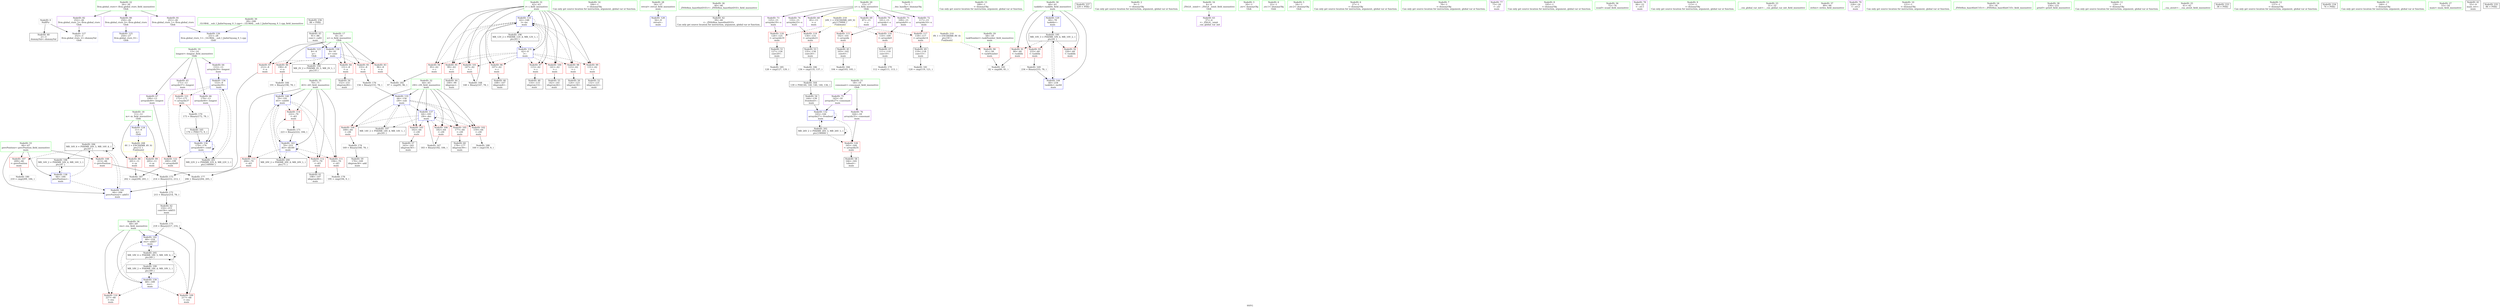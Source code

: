 digraph "SVFG" {
	label="SVFG";

	Node0x56275590d4e0 [shape=record,color=grey,label="{NodeID: 0\nNullPtr}"];
	Node0x56275590d4e0 -> Node0x562755926800[style=solid];
	Node0x56275590d4e0 -> Node0x56275592d0a0[style=solid];
	Node0x562755930dc0 [shape=record,color=grey,label="{NodeID: 180\n210 = cmp(209, 184, )\n}"];
	Node0x562755926fb0 [shape=record,color=red,label="{NodeID: 97\n115\<--62\n\<--i\nmain\n}"];
	Node0x562755926fb0 -> Node0x562755927f00[style=solid];
	Node0x56275590e170 [shape=record,color=green,label="{NodeID: 14\n184\<--1\n\<--dummyObj\nCan only get source location for instruction, argument, global var or function.}"];
	Node0x56275592b4a0 [shape=record,color=black,label="{NodeID: 194\nMR_2V_2 = PHI(MR_2V_3, MR_2V_1, )\npts\{10 \}\n}"];
	Node0x56275592b4a0 -> Node0x56275592d340[style=dashed];
	Node0x562755927b10 [shape=record,color=red,label="{NodeID: 111\n194\<--70\n\<--i43\nmain\n}"];
	Node0x562755927b10 -> Node0x562755930ac0[style=solid];
	Node0x562755925d80 [shape=record,color=green,label="{NodeID: 28\n56\<--57\nretval\<--retval_field_insensitive\nmain\n}"];
	Node0x562755925d80 -> Node0x56275592d1a0[style=solid];
	Node0x56275593f060 [shape=record,color=yellow,style=double,label="{NodeID: 208\n4V_1 = ENCHI(MR_4V_0)\npts\{12 \}\nFun[main]}"];
	Node0x56275593f060 -> Node0x56275592a010[style=dashed];
	Node0x56275593f060 -> Node0x56275592a0e0[style=dashed];
	Node0x56275592cea0 [shape=record,color=blue,label="{NodeID: 125\n250\<--27\nllvm.global_ctors_0\<--\nGlob }"];
	Node0x5627559269d0 [shape=record,color=black,label="{NodeID: 42\n39\<--40\n\<--_ZNSt8ios_base4InitD1Ev\nCan only get source location for instruction, argument, global var or function.}"];
	Node0x56275592da90 [shape=record,color=blue,label="{NodeID: 139\n68\<--189\nres\<--\nmain\n}"];
	Node0x56275592da90 -> Node0x562755927970[style=dashed];
	Node0x56275592da90 -> Node0x562755927a40[style=dashed];
	Node0x56275592da90 -> Node0x56275592dd00[style=dashed];
	Node0x56275592da90 -> Node0x56275593bd40[style=dashed];
	Node0x56275592da90 -> Node0x56275593db40[style=dashed];
	Node0x562755928580 [shape=record,color=black,label="{NodeID: 56\n152\<--151\nidxprom28\<--\nmain\n}"];
	Node0x5627559498a0 [shape=record,color=black,label="{NodeID: 236\n88 = PHI()\n}"];
	Node0x5627559498a0 -> Node0x562755926ad0[style=solid];
	Node0x5627559290e0 [shape=record,color=purple,label="{NodeID: 70\n101\<--15\narrayidx\<--s\nmain\n}"];
	Node0x5627559290e0 -> Node0x562755927e50[style=solid];
	Node0x56275592fa40 [shape=record,color=grey,label="{NodeID: 167\n183 = Binary(182, 184, )\n}"];
	Node0x56275592fa40 -> Node0x56275592d8f0[style=solid];
	Node0x562755929cd0 [shape=record,color=red,label="{NodeID: 84\n151\<--8\n\<--n\nmain\n}"];
	Node0x562755929cd0 -> Node0x562755928580[style=solid];
	Node0x56275590de10 [shape=record,color=green,label="{NodeID: 1\n7\<--1\n__dso_handle\<--dummyObj\nGlob }"];
	Node0x562755930f40 [shape=record,color=grey,label="{NodeID: 181\n120 = cmp(119, 121, )\n}"];
	Node0x562755927080 [shape=record,color=red,label="{NodeID: 98\n123\<--62\n\<--i\nmain\n}"];
	Node0x562755927080 -> Node0x5627559280a0[style=solid];
	Node0x56275590e240 [shape=record,color=green,label="{NodeID: 15\n189\<--1\n\<--dummyObj\nCan only get source location for instruction, argument, global var or function.}"];
	Node0x56275592b590 [shape=record,color=black,label="{NodeID: 195\nMR_10V_3 = PHI(MR_10V_4, MR_10V_2, )\npts\{61 \}\n}"];
	Node0x56275592b590 -> Node0x56275592a280[style=dashed];
	Node0x56275592b590 -> Node0x56275592a350[style=dashed];
	Node0x56275592b590 -> Node0x56275592a420[style=dashed];
	Node0x56275592b590 -> Node0x56275592dea0[style=dashed];
	Node0x562755927be0 [shape=record,color=red,label="{NodeID: 112\n197\<--70\n\<--i43\nmain\n}"];
	Node0x562755927be0 -> Node0x562755928990[style=solid];
	Node0x562755925e50 [shape=record,color=green,label="{NodeID: 29\n58\<--59\ntaskNumber\<--taskNumber_field_insensitive\nmain\n}"];
	Node0x562755925e50 -> Node0x56275592a1b0[style=solid];
	Node0x56275592cfa0 [shape=record,color=blue,label="{NodeID: 126\n251\<--28\nllvm.global_ctors_1\<--_GLOBAL__sub_I_JialinOuyang_0_1.cpp\nGlob }"];
	Node0x562755926ad0 [shape=record,color=black,label="{NodeID: 43\n91\<--88\nconv\<--call2\nmain\n}"];
	Node0x562755926ad0 -> Node0x56275592d340[style=solid];
	Node0x56275592db60 [shape=record,color=blue,label="{NodeID: 140\n70\<--191\ni43\<--sub44\nmain\n}"];
	Node0x56275592db60 -> Node0x562755927b10[style=dashed];
	Node0x56275592db60 -> Node0x562755927be0[style=dashed];
	Node0x56275592db60 -> Node0x562755927cb0[style=dashed];
	Node0x56275592db60 -> Node0x562755927d80[style=dashed];
	Node0x56275592db60 -> Node0x56275592ddd0[style=dashed];
	Node0x56275592db60 -> Node0x56275593c240[style=dashed];
	Node0x562755928650 [shape=record,color=black,label="{NodeID: 57\n163\<--162\nidxprom34\<--\nmain\n}"];
	Node0x562755949a00 [shape=record,color=black,label="{NodeID: 237\n229 = PHI()\n}"];
	Node0x5627559291b0 [shape=record,color=purple,label="{NodeID: 71\n109\<--15\narrayidx9\<--s\nmain\n}"];
	Node0x5627559291b0 -> Node0x56275592c6f0[style=solid];
	Node0x56275592fbc0 [shape=record,color=grey,label="{NodeID: 168\n148 = Binary(147, 78, )\n}"];
	Node0x56275592fbc0 -> Node0x56275592d5b0[style=solid];
	Node0x562755929da0 [shape=record,color=red,label="{NodeID: 85\n155\<--8\n\<--n\nmain\n}"];
	Node0x562755929da0 -> Node0x5627559307c0[style=solid];
	Node0x56275590c5f0 [shape=record,color=green,label="{NodeID: 2\n9\<--1\n\<--dummyObj\nCan only get source location for instruction, argument, global var or function.}"];
	Node0x5627559310c0 [shape=record,color=grey,label="{NodeID: 182\n97 = cmp(95, 96, )\n}"];
	Node0x562755927150 [shape=record,color=red,label="{NodeID: 99\n131\<--62\n\<--i\nmain\n}"];
	Node0x562755927150 -> Node0x562755928240[style=solid];
	Node0x56275590e310 [shape=record,color=green,label="{NodeID: 16\n4\<--6\n_ZStL8__ioinit\<--_ZStL8__ioinit_field_insensitive\nGlob }"];
	Node0x56275590e310 -> Node0x562755928b30[style=solid];
	Node0x56275593ae40 [shape=record,color=black,label="{NodeID: 196\nMR_12V_2 = PHI(MR_12V_4, MR_12V_1, )\npts\{63 \}\n}"];
	Node0x56275593ae40 -> Node0x56275592d410[style=dashed];
	Node0x562755927cb0 [shape=record,color=red,label="{NodeID: 113\n204\<--70\n\<--i43\nmain\n}"];
	Node0x562755927cb0 -> Node0x562755930940[style=solid];
	Node0x562755925f20 [shape=record,color=green,label="{NodeID: 30\n60\<--61\ntaskIdx\<--taskIdx_field_insensitive\nmain\n}"];
	Node0x562755925f20 -> Node0x56275592a280[style=solid];
	Node0x562755925f20 -> Node0x56275592a350[style=solid];
	Node0x562755925f20 -> Node0x56275592a420[style=solid];
	Node0x562755925f20 -> Node0x56275592d270[style=solid];
	Node0x562755925f20 -> Node0x56275592dea0[style=solid];
	Node0x56275593f220 [shape=record,color=yellow,style=double,label="{NodeID: 210\n8V_1 = ENCHI(MR_8V_0)\npts\{59 \}\nFun[main]}"];
	Node0x56275593f220 -> Node0x56275592a1b0[style=dashed];
	Node0x56275592d0a0 [shape=record,color=blue, style = dotted,label="{NodeID: 127\n252\<--3\nllvm.global_ctors_2\<--dummyVal\nGlob }"];
	Node0x562755926ba0 [shape=record,color=black,label="{NodeID: 44\n100\<--99\nidxprom\<--\nmain\n}"];
	Node0x56275592dc30 [shape=record,color=blue,label="{NodeID: 141\n66\<--206\nprevPosition\<--add51\nmain\n}"];
	Node0x56275592dc30 -> Node0x56275593e040[style=dashed];
	Node0x562755928720 [shape=record,color=black,label="{NodeID: 58\n166\<--165\ntobool\<--\nmain\n}"];
	Node0x562755929280 [shape=record,color=purple,label="{NodeID: 72\n117\<--15\narrayidx14\<--s\nmain\n}"];
	Node0x562755929280 -> Node0x56275592c7c0[style=solid];
	Node0x56275592fd40 [shape=record,color=grey,label="{NodeID: 169\n234 = Binary(233, 78, )\n}"];
	Node0x56275592fd40 -> Node0x56275592dea0[style=solid];
	Node0x562755929e70 [shape=record,color=red,label="{NodeID: 86\n190\<--8\n\<--n\nmain\n}"];
	Node0x562755929e70 -> Node0x56275592f8c0[style=solid];
	Node0x56275590dc30 [shape=record,color=green,label="{NodeID: 3\n20\<--1\n.str\<--dummyObj\nGlob }"];
	Node0x562755931240 [shape=record,color=grey,label="{NodeID: 183\n82 = cmp(80, 81, )\n}"];
	Node0x562755927220 [shape=record,color=red,label="{NodeID: 100\n141\<--62\n\<--i\nmain\n}"];
	Node0x562755927220 -> Node0x5627559284b0[style=solid];
	Node0x56275590e3e0 [shape=record,color=green,label="{NodeID: 17\n8\<--10\nn\<--n_field_insensitive\nGlob }"];
	Node0x56275590e3e0 -> Node0x562755929c00[style=solid];
	Node0x56275590e3e0 -> Node0x562755929cd0[style=solid];
	Node0x56275590e3e0 -> Node0x562755929da0[style=solid];
	Node0x56275590e3e0 -> Node0x562755929e70[style=solid];
	Node0x56275590e3e0 -> Node0x562755929f40[style=solid];
	Node0x56275590e3e0 -> Node0x56275592cca0[style=solid];
	Node0x56275590e3e0 -> Node0x56275592d340[style=solid];
	Node0x56275593b340 [shape=record,color=black,label="{NodeID: 197\nMR_14V_2 = PHI(MR_14V_4, MR_14V_1, )\npts\{65 \}\n}"];
	Node0x56275593b340 -> Node0x56275592d750[style=dashed];
	Node0x562755927d80 [shape=record,color=red,label="{NodeID: 114\n222\<--70\n\<--i43\nmain\n}"];
	Node0x562755927d80 -> Node0x562755930040[style=solid];
	Node0x562755925ff0 [shape=record,color=green,label="{NodeID: 31\n62\<--63\ni\<--i_field_insensitive\nmain\n}"];
	Node0x562755925ff0 -> Node0x56275592a4f0[style=solid];
	Node0x562755925ff0 -> Node0x56275592a5c0[style=solid];
	Node0x562755925ff0 -> Node0x562755926ee0[style=solid];
	Node0x562755925ff0 -> Node0x562755926fb0[style=solid];
	Node0x562755925ff0 -> Node0x562755927080[style=solid];
	Node0x562755925ff0 -> Node0x562755927150[style=solid];
	Node0x562755925ff0 -> Node0x562755927220[style=solid];
	Node0x562755925ff0 -> Node0x5627559272f0[style=solid];
	Node0x562755925ff0 -> Node0x56275592d410[style=solid];
	Node0x562755925ff0 -> Node0x56275592d5b0[style=solid];
	Node0x56275592d1a0 [shape=record,color=blue,label="{NodeID: 128\n56\<--9\nretval\<--\nmain\n}"];
	Node0x562755926c70 [shape=record,color=black,label="{NodeID: 45\n103\<--102\nconv6\<--\nmain\n}"];
	Node0x562755926c70 -> Node0x5627559313c0[style=solid];
	Node0x56275592dd00 [shape=record,color=blue,label="{NodeID: 142\n68\<--218\nres\<--add57\nmain\n}"];
	Node0x56275592dd00 -> Node0x56275593db40[style=dashed];
	Node0x5627559287f0 [shape=record,color=black,label="{NodeID: 59\n170\<--169\nidxprom36\<--add\nmain\n}"];
	Node0x562755929350 [shape=record,color=purple,label="{NodeID: 73\n125\<--15\narrayidx19\<--s\nmain\n}"];
	Node0x562755929350 -> Node0x56275592c890[style=solid];
	Node0x56275592fec0 [shape=record,color=grey,label="{NodeID: 170\n173 = Binary(172, 78, )\n}"];
	Node0x56275592fec0 -> Node0x56275592f320[style=solid];
	Node0x562755929f40 [shape=record,color=red,label="{NodeID: 87\n212\<--8\n\<--n\nmain\n}"];
	Node0x562755929f40 -> Node0x562755930340[style=solid];
	Node0x56275590d7c0 [shape=record,color=green,label="{NodeID: 4\n22\<--1\n.str.1\<--dummyObj\nGlob }"];
	Node0x5627559313c0 [shape=record,color=grey,label="{NodeID: 184\n104 = cmp(103, 105, )\n}"];
	Node0x5627559272f0 [shape=record,color=red,label="{NodeID: 101\n147\<--62\n\<--i\nmain\n}"];
	Node0x5627559272f0 -> Node0x56275592fbc0[style=solid];
	Node0x56275590e4b0 [shape=record,color=green,label="{NodeID: 18\n11\<--12\nm\<--m_field_insensitive\nGlob }"];
	Node0x56275590e4b0 -> Node0x56275592a010[style=solid];
	Node0x56275590e4b0 -> Node0x56275592a0e0[style=solid];
	Node0x56275590e4b0 -> Node0x56275592cda0[style=solid];
	Node0x56275593b840 [shape=record,color=black,label="{NodeID: 198\nMR_16V_2 = PHI(MR_16V_4, MR_16V_1, )\npts\{67 \}\n}"];
	Node0x56275593b840 -> Node0x56275592d9c0[style=dashed];
	Node0x562755927e50 [shape=record,color=red,label="{NodeID: 115\n102\<--101\n\<--arrayidx\nmain\n}"];
	Node0x562755927e50 -> Node0x562755926c70[style=solid];
	Node0x5627559260c0 [shape=record,color=green,label="{NodeID: 32\n64\<--65\ni30\<--i30_field_insensitive\nmain\n}"];
	Node0x5627559260c0 -> Node0x5627559273c0[style=solid];
	Node0x5627559260c0 -> Node0x562755927490[style=solid];
	Node0x5627559260c0 -> Node0x562755927560[style=solid];
	Node0x5627559260c0 -> Node0x562755927630[style=solid];
	Node0x5627559260c0 -> Node0x562755927700[style=solid];
	Node0x5627559260c0 -> Node0x56275592d750[style=solid];
	Node0x5627559260c0 -> Node0x56275592d8f0[style=solid];
	Node0x56275592d270 [shape=record,color=blue,label="{NodeID: 129\n60\<--78\ntaskIdx\<--\nmain\n}"];
	Node0x56275592d270 -> Node0x56275592b590[style=dashed];
	Node0x562755926d40 [shape=record,color=black,label="{NodeID: 46\n108\<--107\nidxprom8\<--\nmain\n}"];
	Node0x56275592ddd0 [shape=record,color=blue,label="{NodeID: 143\n70\<--223\ni43\<--dec60\nmain\n}"];
	Node0x56275592ddd0 -> Node0x562755927b10[style=dashed];
	Node0x56275592ddd0 -> Node0x562755927be0[style=dashed];
	Node0x56275592ddd0 -> Node0x562755927cb0[style=dashed];
	Node0x56275592ddd0 -> Node0x562755927d80[style=dashed];
	Node0x56275592ddd0 -> Node0x56275592ddd0[style=dashed];
	Node0x56275592ddd0 -> Node0x56275593c240[style=dashed];
	Node0x5627559288c0 [shape=record,color=black,label="{NodeID: 60\n178\<--177\nidxprom39\<--\nmain\n}"];
	Node0x562755929420 [shape=record,color=purple,label="{NodeID: 74\n133\<--15\narrayidx23\<--s\nmain\n}"];
	Node0x562755929420 -> Node0x56275592c960[style=solid];
	Node0x562755930040 [shape=record,color=grey,label="{NodeID: 171\n223 = Binary(222, 184, )\n}"];
	Node0x562755930040 -> Node0x56275592ddd0[style=solid];
	Node0x56275592a010 [shape=record,color=red,label="{NodeID: 88\n201\<--11\n\<--m\nmain\n}"];
	Node0x56275592a010 -> Node0x562755931840[style=solid];
	Node0x56275590ef50 [shape=record,color=green,label="{NodeID: 5\n24\<--1\n.str.2\<--dummyObj\nGlob }"];
	Node0x562755931540 [shape=record,color=grey,label="{NodeID: 185\n128 = cmp(127, 129, )\n}"];
	Node0x5627559273c0 [shape=record,color=red,label="{NodeID: 102\n159\<--64\n\<--i30\nmain\n}"];
	Node0x5627559273c0 -> Node0x5627559319c0[style=solid];
	Node0x56275590e580 [shape=record,color=green,label="{NodeID: 19\n13\<--14\nlongest\<--longest_field_insensitive\nGlob }"];
	Node0x56275590e580 -> Node0x562755928c00[style=solid];
	Node0x56275590e580 -> Node0x562755928cd0[style=solid];
	Node0x56275590e580 -> Node0x562755928da0[style=solid];
	Node0x56275590e580 -> Node0x562755928e70[style=solid];
	Node0x56275593bd40 [shape=record,color=black,label="{NodeID: 199\nMR_18V_2 = PHI(MR_18V_4, MR_18V_1, )\npts\{69 \}\n}"];
	Node0x56275593bd40 -> Node0x56275592da90[style=dashed];
	Node0x56275592c6f0 [shape=record,color=red,label="{NodeID: 116\n110\<--109\n\<--arrayidx9\nmain\n}"];
	Node0x56275592c6f0 -> Node0x562755926e10[style=solid];
	Node0x562755926190 [shape=record,color=green,label="{NodeID: 33\n66\<--67\nprevPosition\<--prevPosition_field_insensitive\nmain\n}"];
	Node0x562755926190 -> Node0x5627559277d0[style=solid];
	Node0x562755926190 -> Node0x5627559278a0[style=solid];
	Node0x562755926190 -> Node0x56275592d9c0[style=solid];
	Node0x562755926190 -> Node0x56275592dc30[style=solid];
	Node0x56275592d340 [shape=record,color=blue,label="{NodeID: 130\n8\<--91\nn\<--conv\nmain\n}"];
	Node0x56275592d340 -> Node0x562755929c00[style=dashed];
	Node0x56275592d340 -> Node0x562755929cd0[style=dashed];
	Node0x56275592d340 -> Node0x562755929da0[style=dashed];
	Node0x56275592d340 -> Node0x562755929e70[style=dashed];
	Node0x56275592d340 -> Node0x562755929f40[style=dashed];
	Node0x56275592d340 -> Node0x56275592b4a0[style=dashed];
	Node0x562755926e10 [shape=record,color=black,label="{NodeID: 47\n111\<--110\nconv10\<--\nmain\n}"];
	Node0x562755926e10 -> Node0x562755930c40[style=solid];
	Node0x56275592dea0 [shape=record,color=blue,label="{NodeID: 144\n60\<--234\ntaskIdx\<--inc64\nmain\n}"];
	Node0x56275592dea0 -> Node0x56275592b590[style=dashed];
	Node0x562755928990 [shape=record,color=black,label="{NodeID: 61\n198\<--197\nidxprom48\<--\nmain\n}"];
	Node0x5627559294f0 [shape=record,color=purple,label="{NodeID: 75\n143\<--18\narrayidx27\<--consonant\nmain\n}"];
	Node0x5627559294f0 -> Node0x56275592d4e0[style=solid];
	Node0x5627559301c0 [shape=record,color=grey,label="{NodeID: 172\n215 = Binary(214, 78, )\n}"];
	Node0x5627559301c0 -> Node0x562755928a60[style=solid];
	Node0x56275592a0e0 [shape=record,color=red,label="{NodeID: 89\n205\<--11\n\<--m\nmain\n}"];
	Node0x56275592a0e0 -> Node0x562755930940[style=solid];
	Node0x56275590efe0 [shape=record,color=green,label="{NodeID: 6\n27\<--1\n\<--dummyObj\nCan only get source location for instruction, argument, global var or function.}"];
	Node0x5627559316c0 [shape=record,color=grey,label="{NodeID: 186\n136 = cmp(135, 137, )\n}"];
	Node0x5627559316c0 -> Node0x5627556f4b50[style=solid];
	Node0x562755927490 [shape=record,color=red,label="{NodeID: 103\n162\<--64\n\<--i30\nmain\n}"];
	Node0x562755927490 -> Node0x562755928650[style=solid];
	Node0x56275590e650 [shape=record,color=green,label="{NodeID: 20\n15\<--17\ns\<--s_field_insensitive\nGlob }"];
	Node0x56275590e650 -> Node0x562755928f40[style=solid];
	Node0x56275590e650 -> Node0x562755929010[style=solid];
	Node0x56275590e650 -> Node0x5627559290e0[style=solid];
	Node0x56275590e650 -> Node0x5627559291b0[style=solid];
	Node0x56275590e650 -> Node0x562755929280[style=solid];
	Node0x56275590e650 -> Node0x562755929350[style=solid];
	Node0x56275590e650 -> Node0x562755929420[style=solid];
	Node0x56275593c240 [shape=record,color=black,label="{NodeID: 200\nMR_20V_2 = PHI(MR_20V_4, MR_20V_1, )\npts\{71 \}\n}"];
	Node0x56275593c240 -> Node0x56275592db60[style=dashed];
	Node0x56275592c7c0 [shape=record,color=red,label="{NodeID: 117\n118\<--117\n\<--arrayidx14\nmain\n}"];
	Node0x56275592c7c0 -> Node0x562755927fd0[style=solid];
	Node0x562755926260 [shape=record,color=green,label="{NodeID: 34\n68\<--69\nres\<--res_field_insensitive\nmain\n}"];
	Node0x562755926260 -> Node0x562755927970[style=solid];
	Node0x562755926260 -> Node0x562755927a40[style=solid];
	Node0x562755926260 -> Node0x56275592da90[style=solid];
	Node0x562755926260 -> Node0x56275592dd00[style=solid];
	Node0x56275592d410 [shape=record,color=blue,label="{NodeID: 131\n62\<--9\ni\<--\nmain\n}"];
	Node0x56275592d410 -> Node0x56275592a4f0[style=dashed];
	Node0x56275592d410 -> Node0x56275592a5c0[style=dashed];
	Node0x56275592d410 -> Node0x562755926ee0[style=dashed];
	Node0x56275592d410 -> Node0x562755926fb0[style=dashed];
	Node0x56275592d410 -> Node0x562755927080[style=dashed];
	Node0x56275592d410 -> Node0x562755927150[style=dashed];
	Node0x56275592d410 -> Node0x562755927220[style=dashed];
	Node0x56275592d410 -> Node0x5627559272f0[style=dashed];
	Node0x56275592d410 -> Node0x56275592d5b0[style=dashed];
	Node0x56275592d410 -> Node0x56275593ae40[style=dashed];
	Node0x562755927f00 [shape=record,color=black,label="{NodeID: 48\n116\<--115\nidxprom13\<--\nmain\n}"];
	Node0x562755928a60 [shape=record,color=black,label="{NodeID: 62\n216\<--215\nconv56\<--add55\nmain\n}"];
	Node0x562755928a60 -> Node0x562755930640[style=solid];
	Node0x5627559295c0 [shape=record,color=purple,label="{NodeID: 76\n164\<--18\narrayidx35\<--consonant\nmain\n}"];
	Node0x5627559295c0 -> Node0x56275592ca30[style=solid];
	Node0x562755930340 [shape=record,color=grey,label="{NodeID: 173\n214 = Binary(212, 213, )\n}"];
	Node0x562755930340 -> Node0x5627559301c0[style=solid];
	Node0x56275592a1b0 [shape=record,color=red,label="{NodeID: 90\n81\<--58\n\<--taskNumber\nmain\n}"];
	Node0x56275592a1b0 -> Node0x562755931240[style=solid];
	Node0x56275590f070 [shape=record,color=green,label="{NodeID: 7\n78\<--1\n\<--dummyObj\nCan only get source location for instruction, argument, global var or function.}"];
	Node0x562755931840 [shape=record,color=grey,label="{NodeID: 187\n202 = cmp(200, 201, )\n}"];
	Node0x562755927560 [shape=record,color=red,label="{NodeID: 104\n168\<--64\n\<--i30\nmain\n}"];
	Node0x562755927560 -> Node0x5627559304c0[style=solid];
	Node0x56275590e720 [shape=record,color=green,label="{NodeID: 21\n18\<--19\nconsonant\<--consonant_field_insensitive\nGlob }"];
	Node0x56275590e720 -> Node0x5627559294f0[style=solid];
	Node0x56275590e720 -> Node0x5627559295c0[style=solid];
	Node0x56275593c740 [shape=record,color=black,label="{NodeID: 201\nMR_22V_2 = PHI(MR_22V_4, MR_22V_1, )\npts\{140000 \}\n}"];
	Node0x56275593c740 -> Node0x56275592d680[style=dashed];
	Node0x56275592c890 [shape=record,color=red,label="{NodeID: 118\n126\<--125\n\<--arrayidx19\nmain\n}"];
	Node0x56275592c890 -> Node0x562755928170[style=solid];
	Node0x562755926330 [shape=record,color=green,label="{NodeID: 35\n70\<--71\ni43\<--i43_field_insensitive\nmain\n}"];
	Node0x562755926330 -> Node0x562755927b10[style=solid];
	Node0x562755926330 -> Node0x562755927be0[style=solid];
	Node0x562755926330 -> Node0x562755927cb0[style=solid];
	Node0x562755926330 -> Node0x562755927d80[style=solid];
	Node0x562755926330 -> Node0x56275592db60[style=solid];
	Node0x562755926330 -> Node0x56275592ddd0[style=solid];
	Node0x56275592d4e0 [shape=record,color=blue,label="{NodeID: 132\n143\<--144\narrayidx27\<--frombool\nmain\n}"];
	Node0x56275592d4e0 -> Node0x56275592ca30[style=dashed];
	Node0x56275592d4e0 -> Node0x56275592d4e0[style=dashed];
	Node0x56275592d4e0 -> Node0x56275593cc40[style=dashed];
	Node0x562755927fd0 [shape=record,color=black,label="{NodeID: 49\n119\<--118\nconv15\<--\nmain\n}"];
	Node0x562755927fd0 -> Node0x562755930f40[style=solid];
	Node0x562755928b30 [shape=record,color=purple,label="{NodeID: 63\n37\<--4\n\<--_ZStL8__ioinit\n__cxx_global_var_init\n}"];
	Node0x562755929690 [shape=record,color=purple,label="{NodeID: 77\n73\<--20\n\<--.str\nmain\n}"];
	Node0x5627559304c0 [shape=record,color=grey,label="{NodeID: 174\n169 = Binary(168, 78, )\n}"];
	Node0x5627559304c0 -> Node0x5627559287f0[style=solid];
	Node0x56275592a280 [shape=record,color=red,label="{NodeID: 91\n80\<--60\n\<--taskIdx\nmain\n}"];
	Node0x56275592a280 -> Node0x562755931240[style=solid];
	Node0x56275590d930 [shape=record,color=green,label="{NodeID: 8\n105\<--1\n\<--dummyObj\nCan only get source location for instruction, argument, global var or function.}"];
	Node0x5627559319c0 [shape=record,color=grey,label="{NodeID: 188\n160 = cmp(159, 9, )\n}"];
	Node0x562755927630 [shape=record,color=red,label="{NodeID: 105\n177\<--64\n\<--i30\nmain\n}"];
	Node0x562755927630 -> Node0x5627559288c0[style=solid];
	Node0x56275590e7f0 [shape=record,color=green,label="{NodeID: 22\n26\<--30\nllvm.global_ctors\<--llvm.global_ctors_field_insensitive\nGlob }"];
	Node0x56275590e7f0 -> Node0x562755929900[style=solid];
	Node0x56275590e7f0 -> Node0x562755929a00[style=solid];
	Node0x56275590e7f0 -> Node0x562755929b00[style=solid];
	Node0x56275593cc40 [shape=record,color=black,label="{NodeID: 202\nMR_26V_2 = PHI(MR_26V_3, MR_26V_1, )\npts\{190000 \}\n}"];
	Node0x56275593cc40 -> Node0x56275592ca30[style=dashed];
	Node0x56275593cc40 -> Node0x56275592d4e0[style=dashed];
	Node0x56275593cc40 -> Node0x56275593cc40[style=dashed];
	Node0x56275592c960 [shape=record,color=red,label="{NodeID: 119\n134\<--133\n\<--arrayidx23\nmain\n}"];
	Node0x56275592c960 -> Node0x562755928310[style=solid];
	Node0x562755926400 [shape=record,color=green,label="{NodeID: 36\n75\<--76\nscanf\<--scanf_field_insensitive\n}"];
	Node0x56275592d5b0 [shape=record,color=blue,label="{NodeID: 133\n62\<--148\ni\<--inc\nmain\n}"];
	Node0x56275592d5b0 -> Node0x56275592a4f0[style=dashed];
	Node0x56275592d5b0 -> Node0x56275592a5c0[style=dashed];
	Node0x56275592d5b0 -> Node0x562755926ee0[style=dashed];
	Node0x56275592d5b0 -> Node0x562755926fb0[style=dashed];
	Node0x56275592d5b0 -> Node0x562755927080[style=dashed];
	Node0x56275592d5b0 -> Node0x562755927150[style=dashed];
	Node0x56275592d5b0 -> Node0x562755927220[style=dashed];
	Node0x56275592d5b0 -> Node0x5627559272f0[style=dashed];
	Node0x56275592d5b0 -> Node0x56275592d5b0[style=dashed];
	Node0x56275592d5b0 -> Node0x56275593ae40[style=dashed];
	Node0x5627559280a0 [shape=record,color=black,label="{NodeID: 50\n124\<--123\nidxprom18\<--\nmain\n}"];
	Node0x562755928c00 [shape=record,color=purple,label="{NodeID: 64\n153\<--13\narrayidx29\<--longest\nmain\n}"];
	Node0x562755928c00 -> Node0x56275592d680[style=solid];
	Node0x562755929760 [shape=record,color=purple,label="{NodeID: 78\n84\<--22\n\<--.str.1\nmain\n}"];
	Node0x562755930640 [shape=record,color=grey,label="{NodeID: 175\n218 = Binary(217, 216, )\n}"];
	Node0x562755930640 -> Node0x56275592dd00[style=solid];
	Node0x56275592a350 [shape=record,color=red,label="{NodeID: 92\n226\<--60\n\<--taskIdx\nmain\n}"];
	Node0x56275590d9c0 [shape=record,color=green,label="{NodeID: 9\n113\<--1\n\<--dummyObj\nCan only get source location for instruction, argument, global var or function.}"];
	Node0x562755927700 [shape=record,color=red,label="{NodeID: 106\n182\<--64\n\<--i30\nmain\n}"];
	Node0x562755927700 -> Node0x56275592fa40[style=solid];
	Node0x562755925960 [shape=record,color=green,label="{NodeID: 23\n31\<--32\n__cxx_global_var_init\<--__cxx_global_var_init_field_insensitive\n}"];
	Node0x56275592ca30 [shape=record,color=red,label="{NodeID: 120\n165\<--164\n\<--arrayidx35\nmain\n}"];
	Node0x56275592ca30 -> Node0x562755928720[style=solid];
	Node0x562755926500 [shape=record,color=green,label="{NodeID: 37\n89\<--90\nstrlen\<--strlen_field_insensitive\n}"];
	Node0x56275592d680 [shape=record,color=blue,label="{NodeID: 134\n153\<--9\narrayidx29\<--\nmain\n}"];
	Node0x56275592d680 -> Node0x56275592cb00[style=dashed];
	Node0x56275592d680 -> Node0x56275592cbd0[style=dashed];
	Node0x56275592d680 -> Node0x56275592d820[style=dashed];
	Node0x56275592d680 -> Node0x56275593c740[style=dashed];
	Node0x562755928170 [shape=record,color=black,label="{NodeID: 51\n127\<--126\nconv20\<--\nmain\n}"];
	Node0x562755928170 -> Node0x562755931540[style=solid];
	Node0x562755928cd0 [shape=record,color=purple,label="{NodeID: 65\n171\<--13\narrayidx37\<--longest\nmain\n}"];
	Node0x562755928cd0 -> Node0x56275592cb00[style=solid];
	Node0x562755929830 [shape=record,color=purple,label="{NodeID: 79\n228\<--24\n\<--.str.2\nmain\n}"];
	Node0x5627559307c0 [shape=record,color=grey,label="{NodeID: 176\n156 = Binary(155, 78, )\n}"];
	Node0x5627559307c0 -> Node0x56275592d750[style=solid];
	Node0x56275592a420 [shape=record,color=red,label="{NodeID: 93\n233\<--60\n\<--taskIdx\nmain\n}"];
	Node0x56275592a420 -> Node0x56275592fd40[style=solid];
	Node0x56275590da90 [shape=record,color=green,label="{NodeID: 10\n121\<--1\n\<--dummyObj\nCan only get source location for instruction, argument, global var or function.}"];
	Node0x5627559277d0 [shape=record,color=red,label="{NodeID: 107\n209\<--66\n\<--prevPosition\nmain\n}"];
	Node0x5627559277d0 -> Node0x562755930dc0[style=solid];
	Node0x5627559259f0 [shape=record,color=green,label="{NodeID: 24\n35\<--36\n_ZNSt8ios_base4InitC1Ev\<--_ZNSt8ios_base4InitC1Ev_field_insensitive\n}"];
	Node0x56275592cb00 [shape=record,color=red,label="{NodeID: 121\n172\<--171\n\<--arrayidx37\nmain\n}"];
	Node0x56275592cb00 -> Node0x56275592fec0[style=solid];
	Node0x562755926600 [shape=record,color=green,label="{NodeID: 38\n230\<--231\nprintf\<--printf_field_insensitive\n}"];
	Node0x56275593f920 [shape=record,color=yellow,style=double,label="{NodeID: 218\n24V_1 = ENCHI(MR_24V_0)\npts\{170000 \}\nFun[main]}"];
	Node0x56275593f920 -> Node0x562755927e50[style=dashed];
	Node0x56275593f920 -> Node0x56275592c6f0[style=dashed];
	Node0x56275593f920 -> Node0x56275592c7c0[style=dashed];
	Node0x56275593f920 -> Node0x56275592c890[style=dashed];
	Node0x56275593f920 -> Node0x56275592c960[style=dashed];
	Node0x56275592d750 [shape=record,color=blue,label="{NodeID: 135\n64\<--156\ni30\<--sub\nmain\n}"];
	Node0x56275592d750 -> Node0x5627559273c0[style=dashed];
	Node0x56275592d750 -> Node0x562755927490[style=dashed];
	Node0x56275592d750 -> Node0x562755927560[style=dashed];
	Node0x56275592d750 -> Node0x562755927630[style=dashed];
	Node0x56275592d750 -> Node0x562755927700[style=dashed];
	Node0x56275592d750 -> Node0x56275592d8f0[style=dashed];
	Node0x56275592d750 -> Node0x56275593b340[style=dashed];
	Node0x562755928240 [shape=record,color=black,label="{NodeID: 52\n132\<--131\nidxprom22\<--\nmain\n}"];
	Node0x562755928da0 [shape=record,color=purple,label="{NodeID: 66\n179\<--13\narrayidx40\<--longest\nmain\n}"];
	Node0x562755928da0 -> Node0x56275592d820[style=solid];
	Node0x562755929900 [shape=record,color=purple,label="{NodeID: 80\n250\<--26\nllvm.global_ctors_0\<--llvm.global_ctors\nGlob }"];
	Node0x562755929900 -> Node0x56275592cea0[style=solid];
	Node0x562755930940 [shape=record,color=grey,label="{NodeID: 177\n206 = Binary(204, 205, )\n}"];
	Node0x562755930940 -> Node0x56275592dc30[style=solid];
	Node0x56275592a4f0 [shape=record,color=red,label="{NodeID: 94\n95\<--62\n\<--i\nmain\n}"];
	Node0x56275592a4f0 -> Node0x5627559310c0[style=solid];
	Node0x56275590df00 [shape=record,color=green,label="{NodeID: 11\n129\<--1\n\<--dummyObj\nCan only get source location for instruction, argument, global var or function.}"];
	Node0x5627559278a0 [shape=record,color=red,label="{NodeID: 108\n213\<--66\n\<--prevPosition\nmain\n}"];
	Node0x5627559278a0 -> Node0x562755930340[style=solid];
	Node0x562755925a80 [shape=record,color=green,label="{NodeID: 25\n41\<--42\n__cxa_atexit\<--__cxa_atexit_field_insensitive\n}"];
	Node0x56275593db40 [shape=record,color=black,label="{NodeID: 205\nMR_18V_6 = PHI(MR_18V_5, MR_18V_4, )\npts\{69 \}\n}"];
	Node0x56275593db40 -> Node0x562755927970[style=dashed];
	Node0x56275593db40 -> Node0x562755927a40[style=dashed];
	Node0x56275593db40 -> Node0x56275592dd00[style=dashed];
	Node0x56275593db40 -> Node0x56275593bd40[style=dashed];
	Node0x56275593db40 -> Node0x56275593db40[style=dashed];
	Node0x56275592cbd0 [shape=record,color=red,label="{NodeID: 122\n200\<--199\n\<--arrayidx49\nmain\n}"];
	Node0x56275592cbd0 -> Node0x562755931840[style=solid];
	Node0x562755926700 [shape=record,color=green,label="{NodeID: 39\n28\<--246\n_GLOBAL__sub_I_JialinOuyang_0_1.cpp\<--_GLOBAL__sub_I_JialinOuyang_0_1.cpp_field_insensitive\n}"];
	Node0x562755926700 -> Node0x56275592cfa0[style=solid];
	Node0x56275592d820 [shape=record,color=blue,label="{NodeID: 136\n179\<--176\narrayidx40\<--cond\nmain\n}"];
	Node0x56275592d820 -> Node0x56275592cb00[style=dashed];
	Node0x56275592d820 -> Node0x56275592cbd0[style=dashed];
	Node0x56275592d820 -> Node0x56275592d820[style=dashed];
	Node0x56275592d820 -> Node0x56275593c740[style=dashed];
	Node0x562755928310 [shape=record,color=black,label="{NodeID: 53\n135\<--134\nconv24\<--\nmain\n}"];
	Node0x562755928310 -> Node0x5627559316c0[style=solid];
	Node0x5627559495a0 [shape=record,color=black,label="{NodeID: 233\n38 = PHI()\n}"];
	Node0x562755928e70 [shape=record,color=purple,label="{NodeID: 67\n199\<--13\narrayidx49\<--longest\nmain\n}"];
	Node0x562755928e70 -> Node0x56275592cbd0[style=solid];
	Node0x5627556f4b50 [shape=record,color=black,label="{NodeID: 164\n139 = PHI(140, 140, 140, 140, 136, )\n}"];
	Node0x5627556f4b50 -> Node0x5627559283e0[style=solid];
	Node0x562755929a00 [shape=record,color=purple,label="{NodeID: 81\n251\<--26\nllvm.global_ctors_1\<--llvm.global_ctors\nGlob }"];
	Node0x562755929a00 -> Node0x56275592cfa0[style=solid];
	Node0x562755930ac0 [shape=record,color=grey,label="{NodeID: 178\n195 = cmp(194, 9, )\n}"];
	Node0x56275592a5c0 [shape=record,color=red,label="{NodeID: 95\n99\<--62\n\<--i\nmain\n}"];
	Node0x56275592a5c0 -> Node0x562755926ba0[style=solid];
	Node0x56275590dfd0 [shape=record,color=green,label="{NodeID: 12\n137\<--1\n\<--dummyObj\nCan only get source location for instruction, argument, global var or function.}"];
	Node0x562755927970 [shape=record,color=red,label="{NodeID: 109\n217\<--68\n\<--res\nmain\n}"];
	Node0x562755927970 -> Node0x562755930640[style=solid];
	Node0x562755925b80 [shape=record,color=green,label="{NodeID: 26\n40\<--46\n_ZNSt8ios_base4InitD1Ev\<--_ZNSt8ios_base4InitD1Ev_field_insensitive\n}"];
	Node0x562755925b80 -> Node0x5627559269d0[style=solid];
	Node0x56275593e040 [shape=record,color=black,label="{NodeID: 206\nMR_16V_6 = PHI(MR_16V_5, MR_16V_4, )\npts\{67 \}\n}"];
	Node0x56275593e040 -> Node0x5627559277d0[style=dashed];
	Node0x56275593e040 -> Node0x5627559278a0[style=dashed];
	Node0x56275593e040 -> Node0x56275592dc30[style=dashed];
	Node0x56275593e040 -> Node0x56275593b840[style=dashed];
	Node0x56275593e040 -> Node0x56275593e040[style=dashed];
	Node0x56275592cca0 [shape=record,color=blue,label="{NodeID: 123\n8\<--9\nn\<--\nGlob }"];
	Node0x56275592cca0 -> Node0x56275592b4a0[style=dashed];
	Node0x562755926800 [shape=record,color=black,label="{NodeID: 40\n2\<--3\ndummyVal\<--dummyVal\n}"];
	Node0x56275592d8f0 [shape=record,color=blue,label="{NodeID: 137\n64\<--183\ni30\<--dec\nmain\n}"];
	Node0x56275592d8f0 -> Node0x5627559273c0[style=dashed];
	Node0x56275592d8f0 -> Node0x562755927490[style=dashed];
	Node0x56275592d8f0 -> Node0x562755927560[style=dashed];
	Node0x56275592d8f0 -> Node0x562755927630[style=dashed];
	Node0x56275592d8f0 -> Node0x562755927700[style=dashed];
	Node0x56275592d8f0 -> Node0x56275592d8f0[style=dashed];
	Node0x56275592d8f0 -> Node0x56275593b340[style=dashed];
	Node0x5627559283e0 [shape=record,color=black,label="{NodeID: 54\n144\<--139\nfrombool\<--\nmain\n}"];
	Node0x5627559283e0 -> Node0x56275592d4e0[style=solid];
	Node0x5627559496a0 [shape=record,color=black,label="{NodeID: 234\n74 = PHI()\n}"];
	Node0x562755928f40 [shape=record,color=purple,label="{NodeID: 68\n85\<--15\n\<--s\nmain\n}"];
	Node0x56275592f320 [shape=record,color=black,label="{NodeID: 165\n176 = PHI(173, 9, )\n}"];
	Node0x56275592f320 -> Node0x56275592d820[style=solid];
	Node0x562755929b00 [shape=record,color=purple,label="{NodeID: 82\n252\<--26\nllvm.global_ctors_2\<--llvm.global_ctors\nGlob }"];
	Node0x562755929b00 -> Node0x56275592d0a0[style=solid];
	Node0x562755930c40 [shape=record,color=grey,label="{NodeID: 179\n112 = cmp(111, 113, )\n}"];
	Node0x562755926ee0 [shape=record,color=red,label="{NodeID: 96\n107\<--62\n\<--i\nmain\n}"];
	Node0x562755926ee0 -> Node0x562755926d40[style=solid];
	Node0x56275590e0a0 [shape=record,color=green,label="{NodeID: 13\n140\<--1\n\<--dummyObj\nCan only get source location for instruction, argument, global var or function.}"];
	Node0x562755927a40 [shape=record,color=red,label="{NodeID: 110\n227\<--68\n\<--res\nmain\n}"];
	Node0x562755925c80 [shape=record,color=green,label="{NodeID: 27\n53\<--54\nmain\<--main_field_insensitive\n}"];
	Node0x56275592cda0 [shape=record,color=blue,label="{NodeID: 124\n11\<--9\nm\<--\nGlob }"];
	Node0x56275592cda0 -> Node0x56275593f060[style=dashed];
	Node0x562755926900 [shape=record,color=black,label="{NodeID: 41\n55\<--9\nmain_ret\<--\nmain\n}"];
	Node0x56275592d9c0 [shape=record,color=blue,label="{NodeID: 138\n66\<--184\nprevPosition\<--\nmain\n}"];
	Node0x56275592d9c0 -> Node0x56275592dc30[style=dashed];
	Node0x56275592d9c0 -> Node0x56275593b840[style=dashed];
	Node0x56275592d9c0 -> Node0x56275593e040[style=dashed];
	Node0x5627559284b0 [shape=record,color=black,label="{NodeID: 55\n142\<--141\nidxprom26\<--\nmain\n}"];
	Node0x5627559497a0 [shape=record,color=black,label="{NodeID: 235\n86 = PHI()\n}"];
	Node0x562755929010 [shape=record,color=purple,label="{NodeID: 69\n87\<--15\n\<--s\nmain\n}"];
	Node0x56275592f8c0 [shape=record,color=grey,label="{NodeID: 166\n191 = Binary(190, 78, )\n}"];
	Node0x56275592f8c0 -> Node0x56275592db60[style=solid];
	Node0x562755929c00 [shape=record,color=red,label="{NodeID: 83\n96\<--8\n\<--n\nmain\n}"];
	Node0x562755929c00 -> Node0x5627559310c0[style=solid];
}
